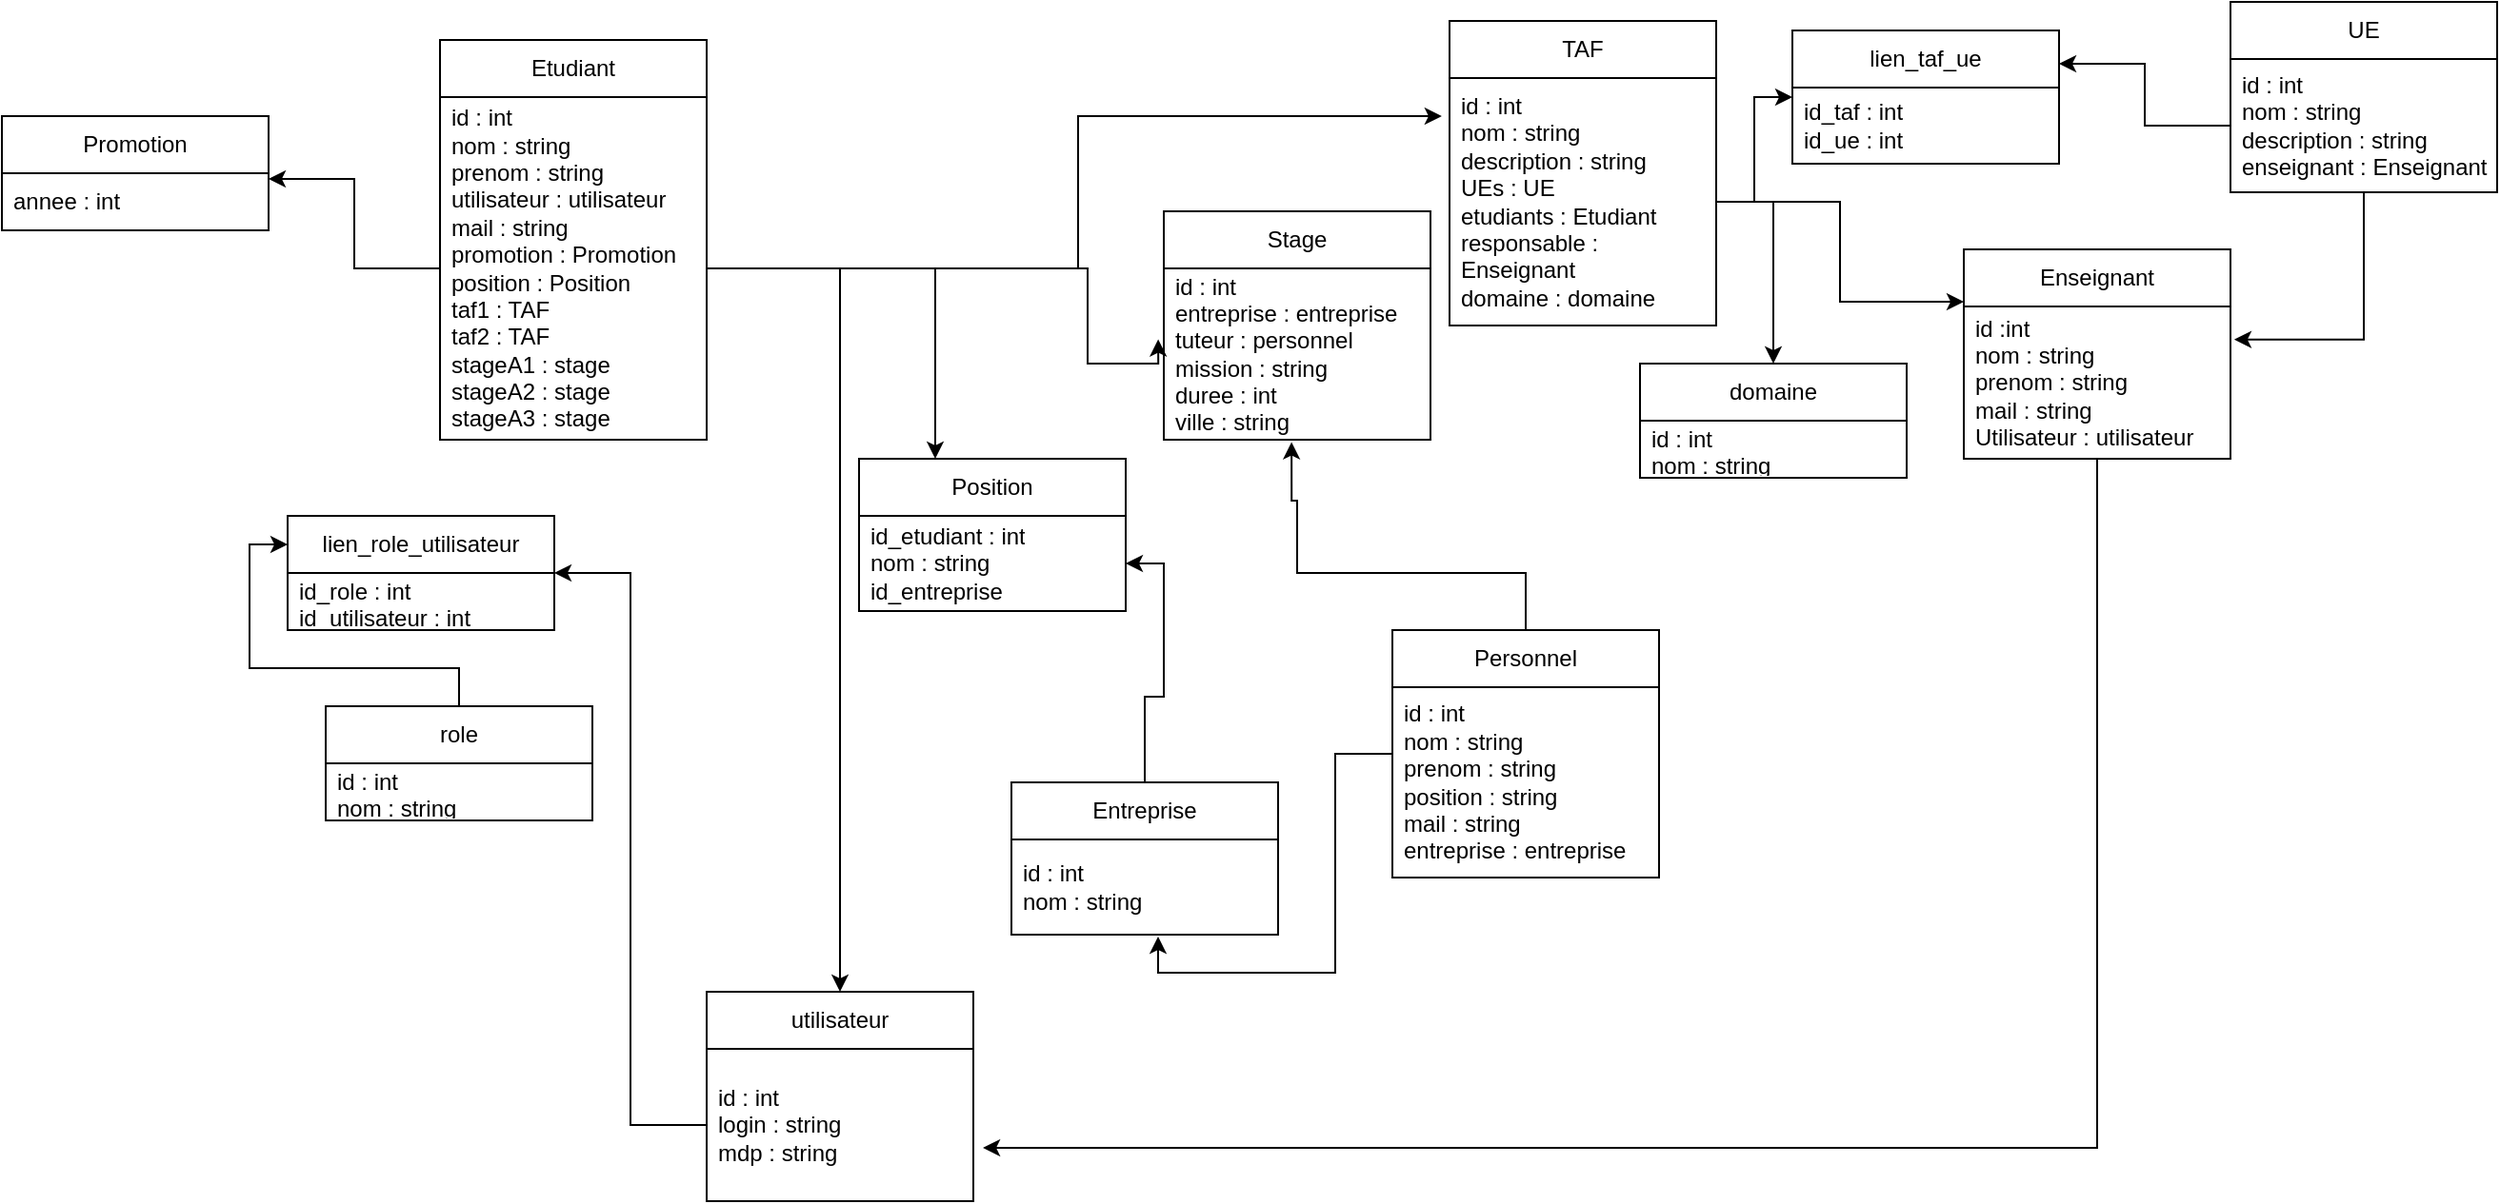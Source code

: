 <mxfile version="20.5.3" type="embed"><diagram name="Page-1" id="a7904f86-f2b4-8e86-fa97-74104820619b"><mxGraphModel dx="320" dy="735" grid="1" gridSize="10" guides="1" tooltips="1" connect="1" arrows="1" fold="1" page="1" pageScale="1" pageWidth="1100" pageHeight="850" background="none" math="0" shadow="0"><root><mxCell id="0"/><mxCell id="1" parent="0"/><mxCell id="8qXv4J2yHKkorjMLx8Wc-1" value="Etudiant" style="swimlane;fontStyle=0;childLayout=stackLayout;horizontal=1;startSize=30;horizontalStack=0;resizeParent=1;resizeParentMax=0;resizeLast=0;collapsible=1;marginBottom=0;whiteSpace=wrap;html=1;" parent="1" vertex="1"><mxGeometry x="270" y="30" width="140" height="210" as="geometry"/></mxCell><mxCell id="8qXv4J2yHKkorjMLx8Wc-2" value="id : int&lt;br&gt;nom : string&lt;br&gt;prenom : string&lt;br&gt;utilisateur : utilisateur&lt;br&gt;mail : string&lt;br&gt;promotion : Promotion&lt;br&gt;position : Position&lt;br&gt;taf1 : TAF&lt;br&gt;taf2 : TAF&lt;br&gt;stageA1 : stage&lt;br&gt;stageA2 : stage&lt;br&gt;stageA3 : stage" style="text;strokeColor=none;fillColor=none;align=left;verticalAlign=middle;spacingLeft=4;spacingRight=4;overflow=hidden;points=[[0,0.5],[1,0.5]];portConstraint=eastwest;rotatable=0;whiteSpace=wrap;html=1;" parent="8qXv4J2yHKkorjMLx8Wc-1" vertex="1"><mxGeometry y="30" width="140" height="180" as="geometry"/></mxCell><mxCell id="8qXv4J2yHKkorjMLx8Wc-5" value="Promotion" style="swimlane;fontStyle=0;childLayout=stackLayout;horizontal=1;startSize=30;horizontalStack=0;resizeParent=1;resizeParentMax=0;resizeLast=0;collapsible=1;marginBottom=0;whiteSpace=wrap;html=1;" parent="1" vertex="1"><mxGeometry x="40" y="70" width="140" height="60" as="geometry"/></mxCell><mxCell id="8qXv4J2yHKkorjMLx8Wc-6" value="annee : int" style="text;strokeColor=none;fillColor=none;align=left;verticalAlign=middle;spacingLeft=4;spacingRight=4;overflow=hidden;points=[[0,0.5],[1,0.5]];portConstraint=eastwest;rotatable=0;whiteSpace=wrap;html=1;" parent="8qXv4J2yHKkorjMLx8Wc-5" vertex="1"><mxGeometry y="30" width="140" height="30" as="geometry"/></mxCell><mxCell id="8qXv4J2yHKkorjMLx8Wc-9" style="edgeStyle=orthogonalEdgeStyle;rounded=0;orthogonalLoop=1;jettySize=auto;html=1;entryX=1;entryY=0.1;entryDx=0;entryDy=0;entryPerimeter=0;" parent="1" source="8qXv4J2yHKkorjMLx8Wc-2" target="8qXv4J2yHKkorjMLx8Wc-6" edge="1"><mxGeometry relative="1" as="geometry"/></mxCell><mxCell id="8qXv4J2yHKkorjMLx8Wc-10" value="TAF" style="swimlane;fontStyle=0;childLayout=stackLayout;horizontal=1;startSize=30;horizontalStack=0;resizeParent=1;resizeParentMax=0;resizeLast=0;collapsible=1;marginBottom=0;whiteSpace=wrap;html=1;" parent="1" vertex="1"><mxGeometry x="800" y="20" width="140" height="160" as="geometry"/></mxCell><mxCell id="8qXv4J2yHKkorjMLx8Wc-11" value="id : int&lt;br&gt;nom : string&lt;br&gt;description : string&lt;br&gt;UEs : UE&lt;br&gt;etudiants : Etudiant&lt;br&gt;responsable : Enseignant&lt;br&gt;domaine : domaine" style="text;strokeColor=none;fillColor=none;align=left;verticalAlign=middle;spacingLeft=4;spacingRight=4;overflow=hidden;points=[[0,0.5],[1,0.5]];portConstraint=eastwest;rotatable=0;whiteSpace=wrap;html=1;" parent="8qXv4J2yHKkorjMLx8Wc-10" vertex="1"><mxGeometry y="30" width="140" height="130" as="geometry"/></mxCell><mxCell id="8qXv4J2yHKkorjMLx8Wc-20" style="edgeStyle=orthogonalEdgeStyle;rounded=0;orthogonalLoop=1;jettySize=auto;html=1;entryX=-0.029;entryY=0.154;entryDx=0;entryDy=0;entryPerimeter=0;" parent="1" source="8qXv4J2yHKkorjMLx8Wc-2" target="8qXv4J2yHKkorjMLx8Wc-11" edge="1"><mxGeometry relative="1" as="geometry"><mxPoint x="600.02" y="69.01" as="targetPoint"/></mxGeometry></mxCell><mxCell id="8qXv4J2yHKkorjMLx8Wc-22" value="Stage" style="swimlane;fontStyle=0;childLayout=stackLayout;horizontal=1;startSize=30;horizontalStack=0;resizeParent=1;resizeParentMax=0;resizeLast=0;collapsible=1;marginBottom=0;whiteSpace=wrap;html=1;" parent="1" vertex="1"><mxGeometry x="650" y="120" width="140" height="120" as="geometry"/></mxCell><mxCell id="8qXv4J2yHKkorjMLx8Wc-23" value="id : int&lt;br&gt;entreprise : entreprise&lt;br&gt;tuteur : personnel&lt;br&gt;mission : string&lt;br&gt;duree : int&lt;br&gt;ville : string" style="text;strokeColor=none;fillColor=none;align=left;verticalAlign=middle;spacingLeft=4;spacingRight=4;overflow=hidden;points=[[0,0.5],[1,0.5]];portConstraint=eastwest;rotatable=0;whiteSpace=wrap;html=1;" parent="8qXv4J2yHKkorjMLx8Wc-22" vertex="1"><mxGeometry y="30" width="140" height="90" as="geometry"/></mxCell><mxCell id="8qXv4J2yHKkorjMLx8Wc-30" style="edgeStyle=orthogonalEdgeStyle;rounded=0;orthogonalLoop=1;jettySize=auto;html=1;entryX=-0.021;entryY=0.414;entryDx=0;entryDy=0;entryPerimeter=0;" parent="1" source="8qXv4J2yHKkorjMLx8Wc-2" target="8qXv4J2yHKkorjMLx8Wc-23" edge="1"><mxGeometry relative="1" as="geometry"><mxPoint x="530" y="210" as="targetPoint"/><Array as="points"><mxPoint x="610" y="150"/><mxPoint x="610" y="200"/></Array></mxGeometry></mxCell><mxCell id="57" style="edgeStyle=orthogonalEdgeStyle;rounded=0;orthogonalLoop=1;jettySize=auto;html=1;" parent="1" source="2" target="55" edge="1"><mxGeometry relative="1" as="geometry"/></mxCell><mxCell id="2" value="Entreprise" style="swimlane;fontStyle=0;childLayout=stackLayout;horizontal=1;startSize=30;horizontalStack=0;resizeParent=1;resizeParentMax=0;resizeLast=0;collapsible=1;marginBottom=0;whiteSpace=wrap;html=1;" parent="1" vertex="1"><mxGeometry x="570" y="420" width="140" height="80" as="geometry"/></mxCell><mxCell id="3" value="id : int&lt;br&gt;nom : string&lt;br&gt;" style="text;strokeColor=none;fillColor=none;align=left;verticalAlign=middle;spacingLeft=4;spacingRight=4;overflow=hidden;points=[[0,0.5],[1,0.5]];portConstraint=eastwest;rotatable=0;whiteSpace=wrap;html=1;" parent="2" vertex="1"><mxGeometry y="30" width="140" height="50" as="geometry"/></mxCell><mxCell id="27" style="edgeStyle=orthogonalEdgeStyle;rounded=0;orthogonalLoop=1;jettySize=auto;html=1;entryX=1.014;entryY=0.217;entryDx=0;entryDy=0;entryPerimeter=0;" parent="1" source="12" target="23" edge="1"><mxGeometry relative="1" as="geometry"/></mxCell><mxCell id="12" value="UE" style="swimlane;fontStyle=0;childLayout=stackLayout;horizontal=1;startSize=30;horizontalStack=0;resizeParent=1;resizeParentMax=0;resizeLast=0;collapsible=1;marginBottom=0;whiteSpace=wrap;html=1;" parent="1" vertex="1"><mxGeometry x="1210" y="10" width="140" height="100" as="geometry"/></mxCell><mxCell id="13" value="id : int&lt;br&gt;nom : string&lt;br&gt;description : string&lt;br&gt;enseignant : Enseignant" style="text;strokeColor=none;fillColor=none;align=left;verticalAlign=middle;spacingLeft=4;spacingRight=4;overflow=hidden;points=[[0,0.5],[1,0.5]];portConstraint=eastwest;rotatable=0;whiteSpace=wrap;html=1;" parent="12" vertex="1"><mxGeometry y="30" width="140" height="70" as="geometry"/></mxCell><mxCell id="16" value="lien_taf_ue" style="swimlane;fontStyle=0;childLayout=stackLayout;horizontal=1;startSize=30;horizontalStack=0;resizeParent=1;resizeParentMax=0;resizeLast=0;collapsible=1;marginBottom=0;whiteSpace=wrap;html=1;" parent="1" vertex="1"><mxGeometry x="980" y="25" width="140" height="70" as="geometry"/></mxCell><mxCell id="17" value="id_taf : int&lt;br&gt;id_ue : int" style="text;strokeColor=none;fillColor=none;align=left;verticalAlign=middle;spacingLeft=4;spacingRight=4;overflow=hidden;points=[[0,0.5],[1,0.5]];portConstraint=eastwest;rotatable=0;whiteSpace=wrap;html=1;" parent="16" vertex="1"><mxGeometry y="30" width="140" height="40" as="geometry"/></mxCell><mxCell id="20" style="edgeStyle=orthogonalEdgeStyle;rounded=0;orthogonalLoop=1;jettySize=auto;html=1;entryX=1;entryY=0.25;entryDx=0;entryDy=0;" parent="1" source="13" target="16" edge="1"><mxGeometry relative="1" as="geometry"/></mxCell><mxCell id="21" style="edgeStyle=orthogonalEdgeStyle;rounded=0;orthogonalLoop=1;jettySize=auto;html=1;" parent="1" source="8qXv4J2yHKkorjMLx8Wc-11" target="16" edge="1"><mxGeometry relative="1" as="geometry"/></mxCell><mxCell id="59" style="edgeStyle=orthogonalEdgeStyle;rounded=0;orthogonalLoop=1;jettySize=auto;html=1;entryX=1.036;entryY=0.65;entryDx=0;entryDy=0;entryPerimeter=0;" parent="1" source="22" target="48" edge="1"><mxGeometry relative="1" as="geometry"/></mxCell><mxCell id="22" value="Enseignant" style="swimlane;fontStyle=0;childLayout=stackLayout;horizontal=1;startSize=30;horizontalStack=0;resizeParent=1;resizeParentMax=0;resizeLast=0;collapsible=1;marginBottom=0;whiteSpace=wrap;html=1;" parent="1" vertex="1"><mxGeometry x="1070" y="140" width="140" height="110" as="geometry"/></mxCell><mxCell id="23" value="id :int&lt;br&gt;nom : string&lt;br&gt;prenom : string&lt;br&gt;mail : string&lt;br&gt;Utilisateur : utilisateur" style="text;strokeColor=none;fillColor=none;align=left;verticalAlign=middle;spacingLeft=4;spacingRight=4;overflow=hidden;points=[[0,0.5],[1,0.5]];portConstraint=eastwest;rotatable=0;whiteSpace=wrap;html=1;" parent="22" vertex="1"><mxGeometry y="30" width="140" height="80" as="geometry"/></mxCell><mxCell id="26" style="edgeStyle=orthogonalEdgeStyle;rounded=0;orthogonalLoop=1;jettySize=auto;html=1;entryX=0;entryY=0.25;entryDx=0;entryDy=0;" parent="1" source="8qXv4J2yHKkorjMLx8Wc-11" target="22" edge="1"><mxGeometry relative="1" as="geometry"/></mxCell><mxCell id="32" style="edgeStyle=orthogonalEdgeStyle;rounded=0;orthogonalLoop=1;jettySize=auto;html=1;entryX=0.55;entryY=1.02;entryDx=0;entryDy=0;entryPerimeter=0;" parent="1" source="28" target="3" edge="1"><mxGeometry relative="1" as="geometry"/></mxCell><mxCell id="33" style="edgeStyle=orthogonalEdgeStyle;rounded=0;orthogonalLoop=1;jettySize=auto;html=1;entryX=0.479;entryY=1.014;entryDx=0;entryDy=0;entryPerimeter=0;" parent="1" source="28" target="8qXv4J2yHKkorjMLx8Wc-23" edge="1"><mxGeometry relative="1" as="geometry"><Array as="points"><mxPoint x="840" y="310"/><mxPoint x="720" y="310"/><mxPoint x="720" y="272"/></Array></mxGeometry></mxCell><mxCell id="28" value="Personnel" style="swimlane;fontStyle=0;childLayout=stackLayout;horizontal=1;startSize=30;horizontalStack=0;resizeParent=1;resizeParentMax=0;resizeLast=0;collapsible=1;marginBottom=0;whiteSpace=wrap;html=1;" parent="1" vertex="1"><mxGeometry x="770" y="340" width="140" height="130" as="geometry"/></mxCell><mxCell id="29" value="id : int&lt;br&gt;nom : string&lt;br&gt;prenom : string&lt;br&gt;position : string&lt;br&gt;mail : string&lt;br&gt;entreprise : entreprise" style="text;strokeColor=none;fillColor=none;align=left;verticalAlign=middle;spacingLeft=4;spacingRight=4;overflow=hidden;points=[[0,0.5],[1,0.5]];portConstraint=eastwest;rotatable=0;whiteSpace=wrap;html=1;" parent="28" vertex="1"><mxGeometry y="30" width="140" height="100" as="geometry"/></mxCell><mxCell id="34" value="domaine" style="swimlane;fontStyle=0;childLayout=stackLayout;horizontal=1;startSize=30;horizontalStack=0;resizeParent=1;resizeParentMax=0;resizeLast=0;collapsible=1;marginBottom=0;whiteSpace=wrap;html=1;" parent="1" vertex="1"><mxGeometry x="900" y="200" width="140" height="60" as="geometry"/></mxCell><mxCell id="35" value="id : int&lt;br&gt;nom : string" style="text;strokeColor=none;fillColor=none;align=left;verticalAlign=middle;spacingLeft=4;spacingRight=4;overflow=hidden;points=[[0,0.5],[1,0.5]];portConstraint=eastwest;rotatable=0;whiteSpace=wrap;html=1;" parent="34" vertex="1"><mxGeometry y="30" width="140" height="30" as="geometry"/></mxCell><mxCell id="38" style="edgeStyle=orthogonalEdgeStyle;rounded=0;orthogonalLoop=1;jettySize=auto;html=1;" parent="1" source="8qXv4J2yHKkorjMLx8Wc-11" target="34" edge="1"><mxGeometry relative="1" as="geometry"/></mxCell><mxCell id="53" style="edgeStyle=orthogonalEdgeStyle;rounded=0;orthogonalLoop=1;jettySize=auto;html=1;entryX=0;entryY=0.25;entryDx=0;entryDy=0;" parent="1" source="39" target="43" edge="1"><mxGeometry relative="1" as="geometry"><mxPoint x="297" y="293" as="targetPoint"/></mxGeometry></mxCell><mxCell id="39" value="role" style="swimlane;fontStyle=0;childLayout=stackLayout;horizontal=1;startSize=30;horizontalStack=0;resizeParent=1;resizeParentMax=0;resizeLast=0;collapsible=1;marginBottom=0;whiteSpace=wrap;html=1;" parent="1" vertex="1"><mxGeometry x="210" y="380" width="140" height="60" as="geometry"/></mxCell><mxCell id="40" value="id : int&lt;br&gt;nom : string" style="text;strokeColor=none;fillColor=none;align=left;verticalAlign=middle;spacingLeft=4;spacingRight=4;overflow=hidden;points=[[0,0.5],[1,0.5]];portConstraint=eastwest;rotatable=0;whiteSpace=wrap;html=1;" parent="39" vertex="1"><mxGeometry y="30" width="140" height="30" as="geometry"/></mxCell><mxCell id="43" value="lien_role_utilisateur" style="swimlane;fontStyle=0;childLayout=stackLayout;horizontal=1;startSize=30;horizontalStack=0;resizeParent=1;resizeParentMax=0;resizeLast=0;collapsible=1;marginBottom=0;whiteSpace=wrap;html=1;" parent="1" vertex="1"><mxGeometry x="190" y="280" width="140" height="60" as="geometry"/></mxCell><mxCell id="44" value="id_role : int&lt;br&gt;id_utilisateur : int" style="text;strokeColor=none;fillColor=none;align=left;verticalAlign=middle;spacingLeft=4;spacingRight=4;overflow=hidden;points=[[0,0.5],[1,0.5]];portConstraint=eastwest;rotatable=0;whiteSpace=wrap;html=1;" parent="43" vertex="1"><mxGeometry y="30" width="140" height="30" as="geometry"/></mxCell><mxCell id="47" value="utilisateur" style="swimlane;fontStyle=0;childLayout=stackLayout;horizontal=1;startSize=30;horizontalStack=0;resizeParent=1;resizeParentMax=0;resizeLast=0;collapsible=1;marginBottom=0;whiteSpace=wrap;html=1;" parent="1" vertex="1"><mxGeometry x="410" y="530" width="140" height="110" as="geometry"/></mxCell><mxCell id="48" value="id : int&lt;br&gt;login : string&lt;br&gt;mdp : string" style="text;strokeColor=none;fillColor=none;align=left;verticalAlign=middle;spacingLeft=4;spacingRight=4;overflow=hidden;points=[[0,0.5],[1,0.5]];portConstraint=eastwest;rotatable=0;whiteSpace=wrap;html=1;" parent="47" vertex="1"><mxGeometry y="30" width="140" height="80" as="geometry"/></mxCell><mxCell id="52" style="edgeStyle=orthogonalEdgeStyle;rounded=0;orthogonalLoop=1;jettySize=auto;html=1;entryX=1;entryY=0.5;entryDx=0;entryDy=0;" parent="1" source="48" target="43" edge="1"><mxGeometry relative="1" as="geometry"><mxPoint x="470" y="290" as="targetPoint"/></mxGeometry></mxCell><mxCell id="54" value="Position" style="swimlane;fontStyle=0;childLayout=stackLayout;horizontal=1;startSize=30;horizontalStack=0;resizeParent=1;resizeParentMax=0;resizeLast=0;collapsible=1;marginBottom=0;whiteSpace=wrap;html=1;" parent="1" vertex="1"><mxGeometry x="490" y="250" width="140" height="80" as="geometry"/></mxCell><mxCell id="55" value="id_etudiant : int&lt;br&gt;nom : string&lt;br&gt;id_entreprise" style="text;strokeColor=none;fillColor=none;align=left;verticalAlign=middle;spacingLeft=4;spacingRight=4;overflow=hidden;points=[[0,0.5],[1,0.5]];portConstraint=eastwest;rotatable=0;whiteSpace=wrap;html=1;" parent="54" vertex="1"><mxGeometry y="30" width="140" height="50" as="geometry"/></mxCell><mxCell id="56" style="edgeStyle=orthogonalEdgeStyle;rounded=0;orthogonalLoop=1;jettySize=auto;html=1;exitX=1;exitY=0.5;exitDx=0;exitDy=0;" parent="1" source="8qXv4J2yHKkorjMLx8Wc-2" target="54" edge="1"><mxGeometry relative="1" as="geometry"><Array as="points"><mxPoint x="530" y="150"/></Array></mxGeometry></mxCell><mxCell id="58" style="edgeStyle=orthogonalEdgeStyle;rounded=0;orthogonalLoop=1;jettySize=auto;html=1;exitX=1;exitY=0.5;exitDx=0;exitDy=0;" parent="1" source="8qXv4J2yHKkorjMLx8Wc-2" target="47" edge="1"><mxGeometry relative="1" as="geometry"/></mxCell></root></mxGraphModel></diagram></mxfile>
